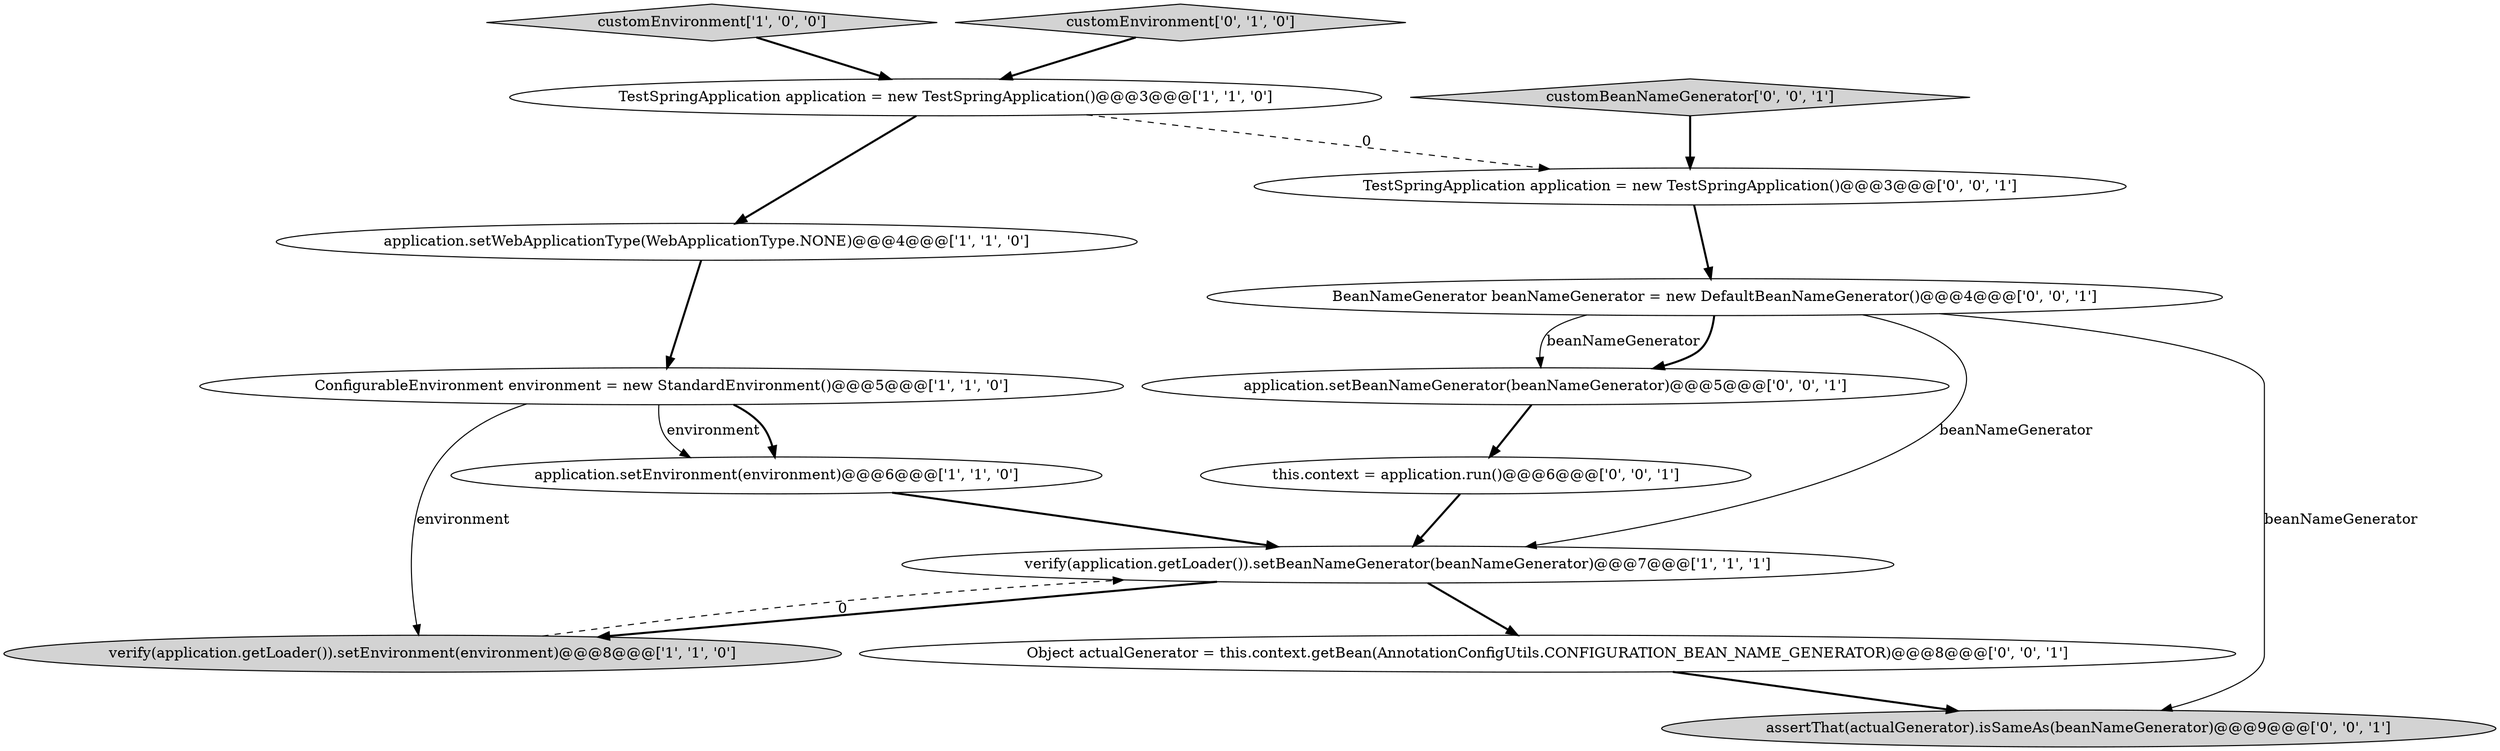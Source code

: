 digraph {
1 [style = filled, label = "customEnvironment['1', '0', '0']", fillcolor = lightgray, shape = diamond image = "AAA0AAABBB1BBB"];
6 [style = filled, label = "TestSpringApplication application = new TestSpringApplication()@@@3@@@['1', '1', '0']", fillcolor = white, shape = ellipse image = "AAA0AAABBB1BBB"];
8 [style = filled, label = "TestSpringApplication application = new TestSpringApplication()@@@3@@@['0', '0', '1']", fillcolor = white, shape = ellipse image = "AAA0AAABBB3BBB"];
11 [style = filled, label = "assertThat(actualGenerator).isSameAs(beanNameGenerator)@@@9@@@['0', '0', '1']", fillcolor = lightgray, shape = ellipse image = "AAA0AAABBB3BBB"];
14 [style = filled, label = "application.setBeanNameGenerator(beanNameGenerator)@@@5@@@['0', '0', '1']", fillcolor = white, shape = ellipse image = "AAA0AAABBB3BBB"];
5 [style = filled, label = "verify(application.getLoader()).setBeanNameGenerator(beanNameGenerator)@@@7@@@['1', '1', '1']", fillcolor = white, shape = ellipse image = "AAA0AAABBB1BBB"];
2 [style = filled, label = "ConfigurableEnvironment environment = new StandardEnvironment()@@@5@@@['1', '1', '0']", fillcolor = white, shape = ellipse image = "AAA0AAABBB1BBB"];
9 [style = filled, label = "BeanNameGenerator beanNameGenerator = new DefaultBeanNameGenerator()@@@4@@@['0', '0', '1']", fillcolor = white, shape = ellipse image = "AAA0AAABBB3BBB"];
13 [style = filled, label = "this.context = application.run()@@@6@@@['0', '0', '1']", fillcolor = white, shape = ellipse image = "AAA0AAABBB3BBB"];
7 [style = filled, label = "customEnvironment['0', '1', '0']", fillcolor = lightgray, shape = diamond image = "AAA0AAABBB2BBB"];
3 [style = filled, label = "verify(application.getLoader()).setEnvironment(environment)@@@8@@@['1', '1', '0']", fillcolor = lightgray, shape = ellipse image = "AAA0AAABBB1BBB"];
12 [style = filled, label = "customBeanNameGenerator['0', '0', '1']", fillcolor = lightgray, shape = diamond image = "AAA0AAABBB3BBB"];
10 [style = filled, label = "Object actualGenerator = this.context.getBean(AnnotationConfigUtils.CONFIGURATION_BEAN_NAME_GENERATOR)@@@8@@@['0', '0', '1']", fillcolor = white, shape = ellipse image = "AAA0AAABBB3BBB"];
0 [style = filled, label = "application.setWebApplicationType(WebApplicationType.NONE)@@@4@@@['1', '1', '0']", fillcolor = white, shape = ellipse image = "AAA0AAABBB1BBB"];
4 [style = filled, label = "application.setEnvironment(environment)@@@6@@@['1', '1', '0']", fillcolor = white, shape = ellipse image = "AAA0AAABBB1BBB"];
5->3 [style = bold, label=""];
3->5 [style = dashed, label="0"];
5->10 [style = bold, label=""];
6->8 [style = dashed, label="0"];
0->2 [style = bold, label=""];
6->0 [style = bold, label=""];
2->4 [style = solid, label="environment"];
2->4 [style = bold, label=""];
9->14 [style = solid, label="beanNameGenerator"];
1->6 [style = bold, label=""];
12->8 [style = bold, label=""];
7->6 [style = bold, label=""];
8->9 [style = bold, label=""];
9->5 [style = solid, label="beanNameGenerator"];
9->11 [style = solid, label="beanNameGenerator"];
9->14 [style = bold, label=""];
13->5 [style = bold, label=""];
14->13 [style = bold, label=""];
4->5 [style = bold, label=""];
2->3 [style = solid, label="environment"];
10->11 [style = bold, label=""];
}
